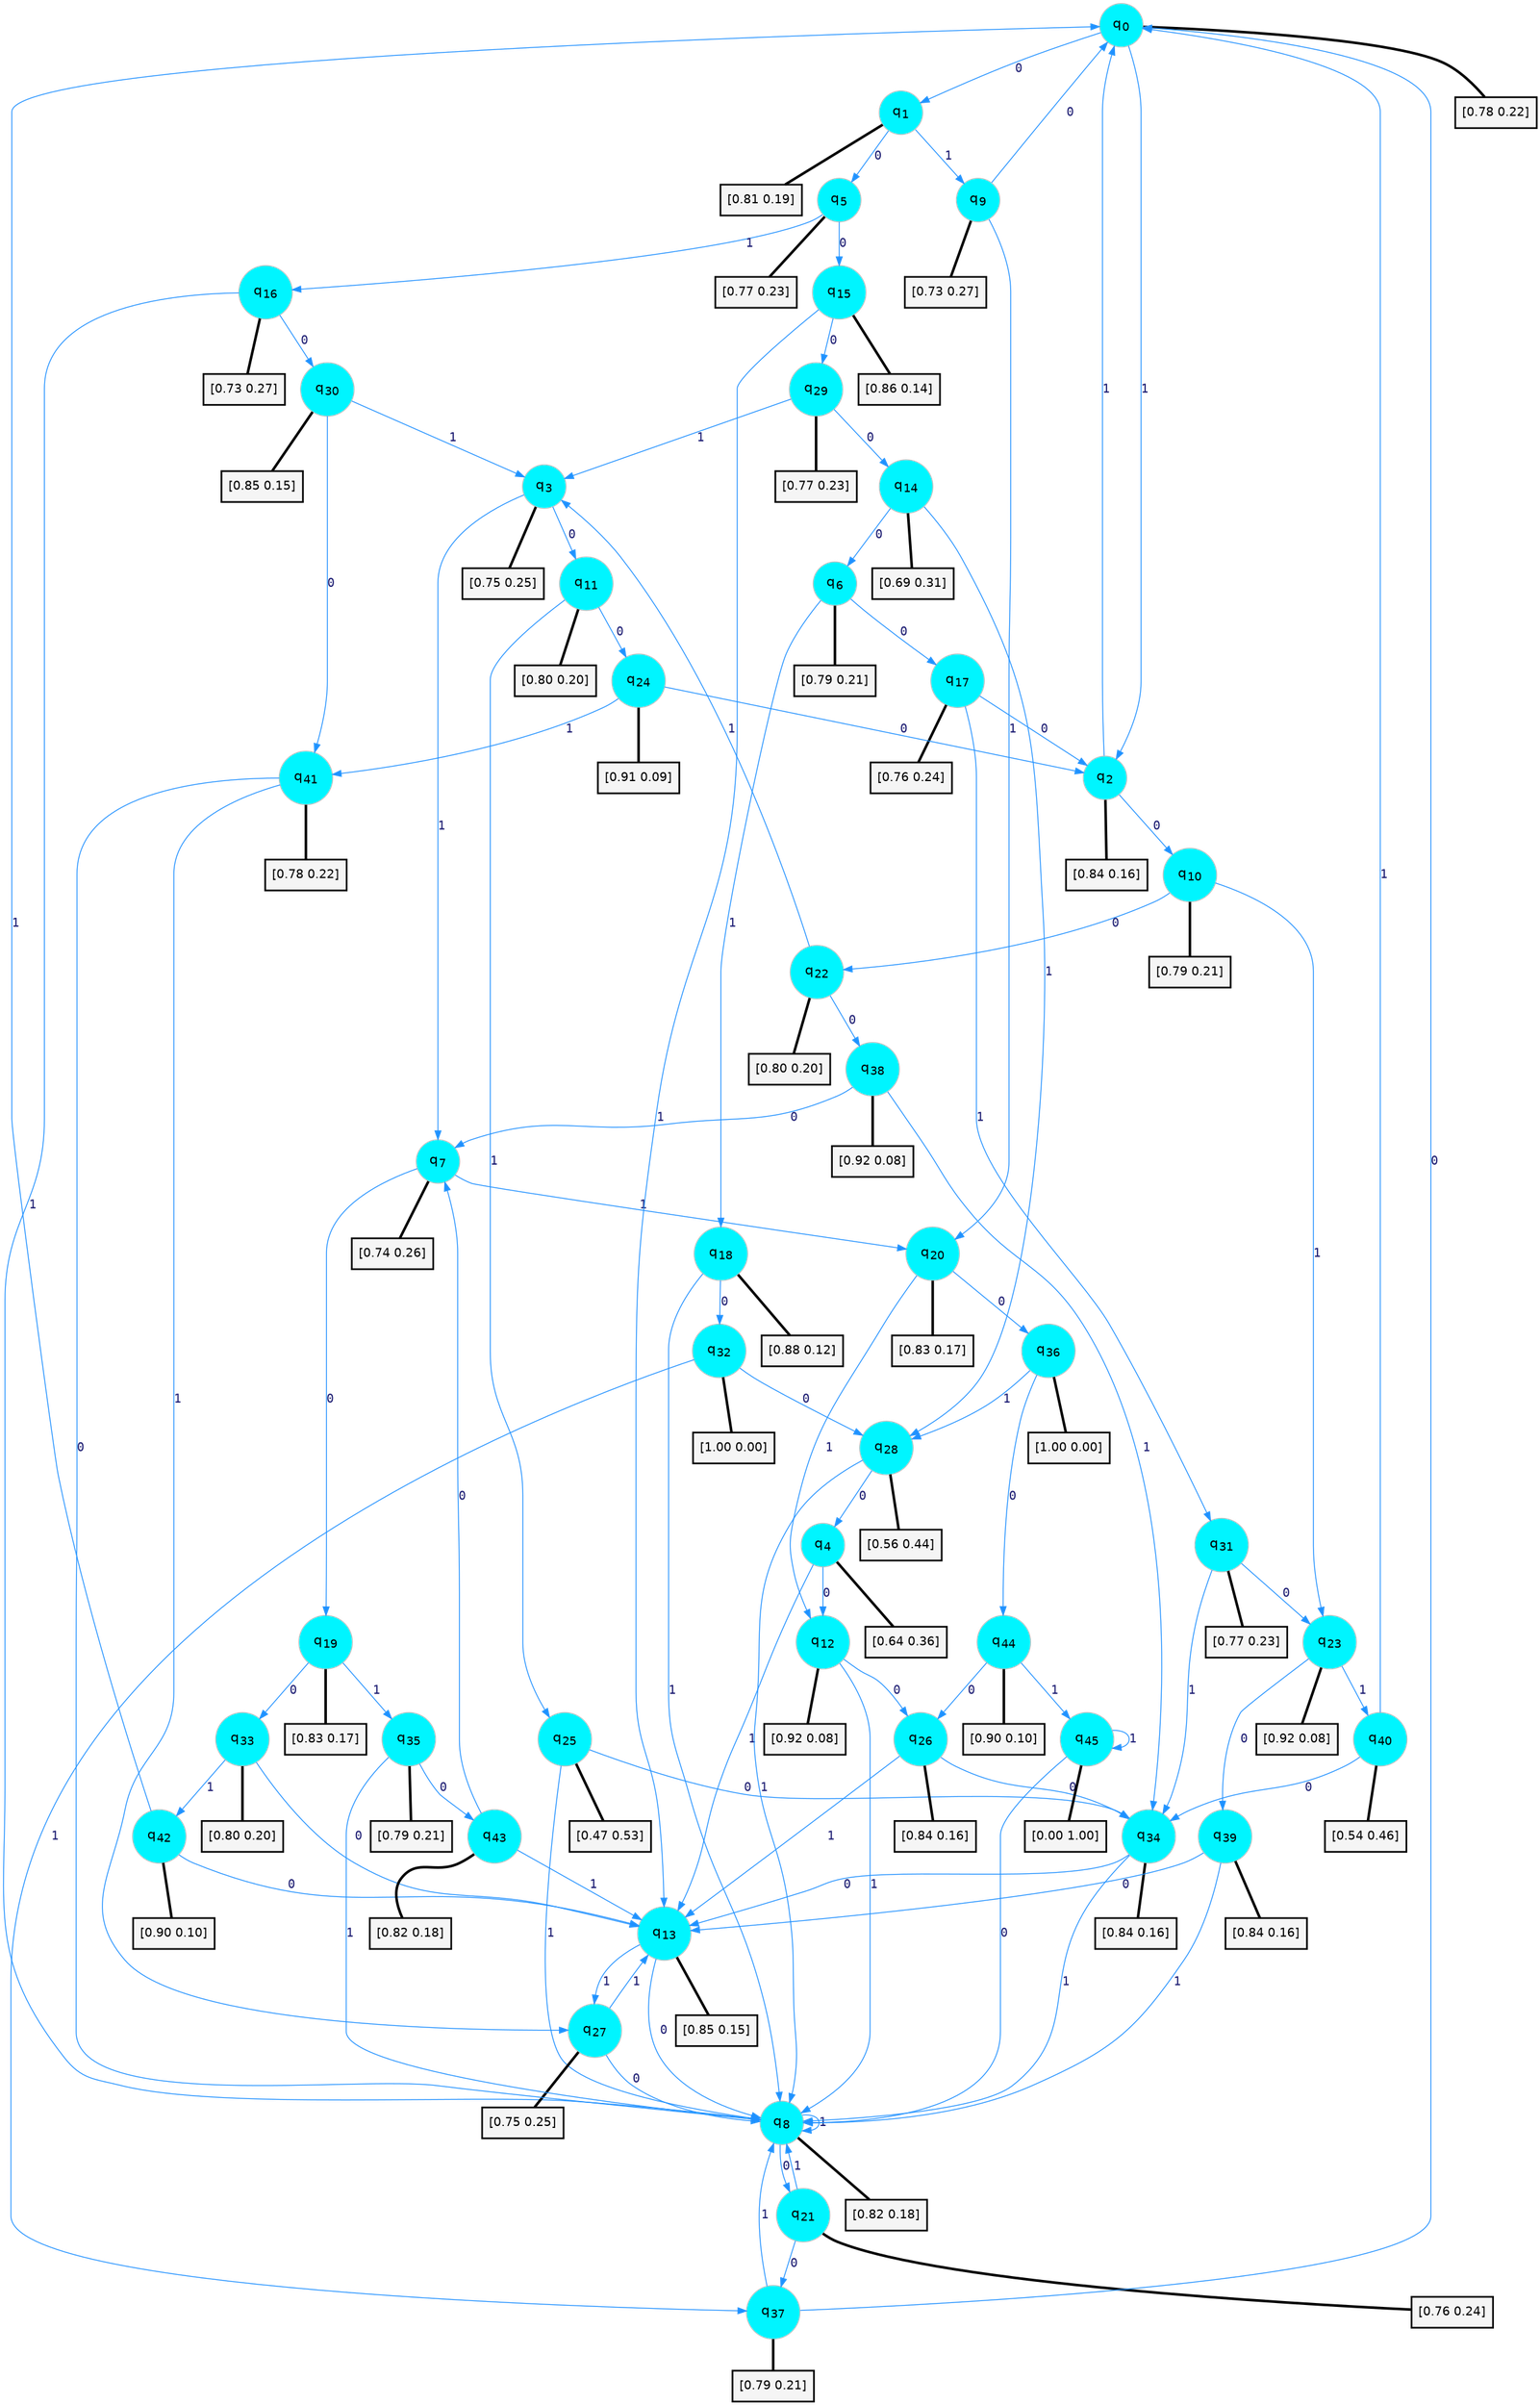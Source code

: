 digraph G {
graph [
bgcolor=transparent, dpi=300, rankdir=TD, size="40,25"];
node [
color=gray, fillcolor=turquoise1, fontcolor=black, fontname=Helvetica, fontsize=16, fontweight=bold, shape=circle, style=filled];
edge [
arrowsize=1, color=dodgerblue1, fontcolor=midnightblue, fontname=courier, fontweight=bold, penwidth=1, style=solid, weight=20];
0[label=<q<SUB>0</SUB>>];
1[label=<q<SUB>1</SUB>>];
2[label=<q<SUB>2</SUB>>];
3[label=<q<SUB>3</SUB>>];
4[label=<q<SUB>4</SUB>>];
5[label=<q<SUB>5</SUB>>];
6[label=<q<SUB>6</SUB>>];
7[label=<q<SUB>7</SUB>>];
8[label=<q<SUB>8</SUB>>];
9[label=<q<SUB>9</SUB>>];
10[label=<q<SUB>10</SUB>>];
11[label=<q<SUB>11</SUB>>];
12[label=<q<SUB>12</SUB>>];
13[label=<q<SUB>13</SUB>>];
14[label=<q<SUB>14</SUB>>];
15[label=<q<SUB>15</SUB>>];
16[label=<q<SUB>16</SUB>>];
17[label=<q<SUB>17</SUB>>];
18[label=<q<SUB>18</SUB>>];
19[label=<q<SUB>19</SUB>>];
20[label=<q<SUB>20</SUB>>];
21[label=<q<SUB>21</SUB>>];
22[label=<q<SUB>22</SUB>>];
23[label=<q<SUB>23</SUB>>];
24[label=<q<SUB>24</SUB>>];
25[label=<q<SUB>25</SUB>>];
26[label=<q<SUB>26</SUB>>];
27[label=<q<SUB>27</SUB>>];
28[label=<q<SUB>28</SUB>>];
29[label=<q<SUB>29</SUB>>];
30[label=<q<SUB>30</SUB>>];
31[label=<q<SUB>31</SUB>>];
32[label=<q<SUB>32</SUB>>];
33[label=<q<SUB>33</SUB>>];
34[label=<q<SUB>34</SUB>>];
35[label=<q<SUB>35</SUB>>];
36[label=<q<SUB>36</SUB>>];
37[label=<q<SUB>37</SUB>>];
38[label=<q<SUB>38</SUB>>];
39[label=<q<SUB>39</SUB>>];
40[label=<q<SUB>40</SUB>>];
41[label=<q<SUB>41</SUB>>];
42[label=<q<SUB>42</SUB>>];
43[label=<q<SUB>43</SUB>>];
44[label=<q<SUB>44</SUB>>];
45[label=<q<SUB>45</SUB>>];
46[label="[0.78 0.22]", shape=box,fontcolor=black, fontname=Helvetica, fontsize=14, penwidth=2, fillcolor=whitesmoke,color=black];
47[label="[0.81 0.19]", shape=box,fontcolor=black, fontname=Helvetica, fontsize=14, penwidth=2, fillcolor=whitesmoke,color=black];
48[label="[0.84 0.16]", shape=box,fontcolor=black, fontname=Helvetica, fontsize=14, penwidth=2, fillcolor=whitesmoke,color=black];
49[label="[0.75 0.25]", shape=box,fontcolor=black, fontname=Helvetica, fontsize=14, penwidth=2, fillcolor=whitesmoke,color=black];
50[label="[0.64 0.36]", shape=box,fontcolor=black, fontname=Helvetica, fontsize=14, penwidth=2, fillcolor=whitesmoke,color=black];
51[label="[0.77 0.23]", shape=box,fontcolor=black, fontname=Helvetica, fontsize=14, penwidth=2, fillcolor=whitesmoke,color=black];
52[label="[0.79 0.21]", shape=box,fontcolor=black, fontname=Helvetica, fontsize=14, penwidth=2, fillcolor=whitesmoke,color=black];
53[label="[0.74 0.26]", shape=box,fontcolor=black, fontname=Helvetica, fontsize=14, penwidth=2, fillcolor=whitesmoke,color=black];
54[label="[0.82 0.18]", shape=box,fontcolor=black, fontname=Helvetica, fontsize=14, penwidth=2, fillcolor=whitesmoke,color=black];
55[label="[0.73 0.27]", shape=box,fontcolor=black, fontname=Helvetica, fontsize=14, penwidth=2, fillcolor=whitesmoke,color=black];
56[label="[0.79 0.21]", shape=box,fontcolor=black, fontname=Helvetica, fontsize=14, penwidth=2, fillcolor=whitesmoke,color=black];
57[label="[0.80 0.20]", shape=box,fontcolor=black, fontname=Helvetica, fontsize=14, penwidth=2, fillcolor=whitesmoke,color=black];
58[label="[0.92 0.08]", shape=box,fontcolor=black, fontname=Helvetica, fontsize=14, penwidth=2, fillcolor=whitesmoke,color=black];
59[label="[0.85 0.15]", shape=box,fontcolor=black, fontname=Helvetica, fontsize=14, penwidth=2, fillcolor=whitesmoke,color=black];
60[label="[0.69 0.31]", shape=box,fontcolor=black, fontname=Helvetica, fontsize=14, penwidth=2, fillcolor=whitesmoke,color=black];
61[label="[0.86 0.14]", shape=box,fontcolor=black, fontname=Helvetica, fontsize=14, penwidth=2, fillcolor=whitesmoke,color=black];
62[label="[0.73 0.27]", shape=box,fontcolor=black, fontname=Helvetica, fontsize=14, penwidth=2, fillcolor=whitesmoke,color=black];
63[label="[0.76 0.24]", shape=box,fontcolor=black, fontname=Helvetica, fontsize=14, penwidth=2, fillcolor=whitesmoke,color=black];
64[label="[0.88 0.12]", shape=box,fontcolor=black, fontname=Helvetica, fontsize=14, penwidth=2, fillcolor=whitesmoke,color=black];
65[label="[0.83 0.17]", shape=box,fontcolor=black, fontname=Helvetica, fontsize=14, penwidth=2, fillcolor=whitesmoke,color=black];
66[label="[0.83 0.17]", shape=box,fontcolor=black, fontname=Helvetica, fontsize=14, penwidth=2, fillcolor=whitesmoke,color=black];
67[label="[0.76 0.24]", shape=box,fontcolor=black, fontname=Helvetica, fontsize=14, penwidth=2, fillcolor=whitesmoke,color=black];
68[label="[0.80 0.20]", shape=box,fontcolor=black, fontname=Helvetica, fontsize=14, penwidth=2, fillcolor=whitesmoke,color=black];
69[label="[0.92 0.08]", shape=box,fontcolor=black, fontname=Helvetica, fontsize=14, penwidth=2, fillcolor=whitesmoke,color=black];
70[label="[0.91 0.09]", shape=box,fontcolor=black, fontname=Helvetica, fontsize=14, penwidth=2, fillcolor=whitesmoke,color=black];
71[label="[0.47 0.53]", shape=box,fontcolor=black, fontname=Helvetica, fontsize=14, penwidth=2, fillcolor=whitesmoke,color=black];
72[label="[0.84 0.16]", shape=box,fontcolor=black, fontname=Helvetica, fontsize=14, penwidth=2, fillcolor=whitesmoke,color=black];
73[label="[0.75 0.25]", shape=box,fontcolor=black, fontname=Helvetica, fontsize=14, penwidth=2, fillcolor=whitesmoke,color=black];
74[label="[0.56 0.44]", shape=box,fontcolor=black, fontname=Helvetica, fontsize=14, penwidth=2, fillcolor=whitesmoke,color=black];
75[label="[0.77 0.23]", shape=box,fontcolor=black, fontname=Helvetica, fontsize=14, penwidth=2, fillcolor=whitesmoke,color=black];
76[label="[0.85 0.15]", shape=box,fontcolor=black, fontname=Helvetica, fontsize=14, penwidth=2, fillcolor=whitesmoke,color=black];
77[label="[0.77 0.23]", shape=box,fontcolor=black, fontname=Helvetica, fontsize=14, penwidth=2, fillcolor=whitesmoke,color=black];
78[label="[1.00 0.00]", shape=box,fontcolor=black, fontname=Helvetica, fontsize=14, penwidth=2, fillcolor=whitesmoke,color=black];
79[label="[0.80 0.20]", shape=box,fontcolor=black, fontname=Helvetica, fontsize=14, penwidth=2, fillcolor=whitesmoke,color=black];
80[label="[0.84 0.16]", shape=box,fontcolor=black, fontname=Helvetica, fontsize=14, penwidth=2, fillcolor=whitesmoke,color=black];
81[label="[0.79 0.21]", shape=box,fontcolor=black, fontname=Helvetica, fontsize=14, penwidth=2, fillcolor=whitesmoke,color=black];
82[label="[1.00 0.00]", shape=box,fontcolor=black, fontname=Helvetica, fontsize=14, penwidth=2, fillcolor=whitesmoke,color=black];
83[label="[0.79 0.21]", shape=box,fontcolor=black, fontname=Helvetica, fontsize=14, penwidth=2, fillcolor=whitesmoke,color=black];
84[label="[0.92 0.08]", shape=box,fontcolor=black, fontname=Helvetica, fontsize=14, penwidth=2, fillcolor=whitesmoke,color=black];
85[label="[0.84 0.16]", shape=box,fontcolor=black, fontname=Helvetica, fontsize=14, penwidth=2, fillcolor=whitesmoke,color=black];
86[label="[0.54 0.46]", shape=box,fontcolor=black, fontname=Helvetica, fontsize=14, penwidth=2, fillcolor=whitesmoke,color=black];
87[label="[0.78 0.22]", shape=box,fontcolor=black, fontname=Helvetica, fontsize=14, penwidth=2, fillcolor=whitesmoke,color=black];
88[label="[0.90 0.10]", shape=box,fontcolor=black, fontname=Helvetica, fontsize=14, penwidth=2, fillcolor=whitesmoke,color=black];
89[label="[0.82 0.18]", shape=box,fontcolor=black, fontname=Helvetica, fontsize=14, penwidth=2, fillcolor=whitesmoke,color=black];
90[label="[0.90 0.10]", shape=box,fontcolor=black, fontname=Helvetica, fontsize=14, penwidth=2, fillcolor=whitesmoke,color=black];
91[label="[0.00 1.00]", shape=box,fontcolor=black, fontname=Helvetica, fontsize=14, penwidth=2, fillcolor=whitesmoke,color=black];
0->1 [label=0];
0->2 [label=1];
0->46 [arrowhead=none, penwidth=3,color=black];
1->5 [label=0];
1->9 [label=1];
1->47 [arrowhead=none, penwidth=3,color=black];
2->10 [label=0];
2->0 [label=1];
2->48 [arrowhead=none, penwidth=3,color=black];
3->11 [label=0];
3->7 [label=1];
3->49 [arrowhead=none, penwidth=3,color=black];
4->12 [label=0];
4->13 [label=1];
4->50 [arrowhead=none, penwidth=3,color=black];
5->15 [label=0];
5->16 [label=1];
5->51 [arrowhead=none, penwidth=3,color=black];
6->17 [label=0];
6->18 [label=1];
6->52 [arrowhead=none, penwidth=3,color=black];
7->19 [label=0];
7->20 [label=1];
7->53 [arrowhead=none, penwidth=3,color=black];
8->21 [label=0];
8->8 [label=1];
8->54 [arrowhead=none, penwidth=3,color=black];
9->0 [label=0];
9->20 [label=1];
9->55 [arrowhead=none, penwidth=3,color=black];
10->22 [label=0];
10->23 [label=1];
10->56 [arrowhead=none, penwidth=3,color=black];
11->24 [label=0];
11->25 [label=1];
11->57 [arrowhead=none, penwidth=3,color=black];
12->26 [label=0];
12->8 [label=1];
12->58 [arrowhead=none, penwidth=3,color=black];
13->8 [label=0];
13->27 [label=1];
13->59 [arrowhead=none, penwidth=3,color=black];
14->6 [label=0];
14->28 [label=1];
14->60 [arrowhead=none, penwidth=3,color=black];
15->29 [label=0];
15->13 [label=1];
15->61 [arrowhead=none, penwidth=3,color=black];
16->30 [label=0];
16->8 [label=1];
16->62 [arrowhead=none, penwidth=3,color=black];
17->2 [label=0];
17->31 [label=1];
17->63 [arrowhead=none, penwidth=3,color=black];
18->32 [label=0];
18->8 [label=1];
18->64 [arrowhead=none, penwidth=3,color=black];
19->33 [label=0];
19->35 [label=1];
19->65 [arrowhead=none, penwidth=3,color=black];
20->36 [label=0];
20->12 [label=1];
20->66 [arrowhead=none, penwidth=3,color=black];
21->37 [label=0];
21->8 [label=1];
21->67 [arrowhead=none, penwidth=3,color=black];
22->38 [label=0];
22->3 [label=1];
22->68 [arrowhead=none, penwidth=3,color=black];
23->39 [label=0];
23->40 [label=1];
23->69 [arrowhead=none, penwidth=3,color=black];
24->2 [label=0];
24->41 [label=1];
24->70 [arrowhead=none, penwidth=3,color=black];
25->34 [label=0];
25->8 [label=1];
25->71 [arrowhead=none, penwidth=3,color=black];
26->34 [label=0];
26->13 [label=1];
26->72 [arrowhead=none, penwidth=3,color=black];
27->8 [label=0];
27->13 [label=1];
27->73 [arrowhead=none, penwidth=3,color=black];
28->4 [label=0];
28->8 [label=1];
28->74 [arrowhead=none, penwidth=3,color=black];
29->14 [label=0];
29->3 [label=1];
29->75 [arrowhead=none, penwidth=3,color=black];
30->41 [label=0];
30->3 [label=1];
30->76 [arrowhead=none, penwidth=3,color=black];
31->23 [label=0];
31->34 [label=1];
31->77 [arrowhead=none, penwidth=3,color=black];
32->28 [label=0];
32->37 [label=1];
32->78 [arrowhead=none, penwidth=3,color=black];
33->13 [label=0];
33->42 [label=1];
33->79 [arrowhead=none, penwidth=3,color=black];
34->13 [label=0];
34->8 [label=1];
34->80 [arrowhead=none, penwidth=3,color=black];
35->43 [label=0];
35->8 [label=1];
35->81 [arrowhead=none, penwidth=3,color=black];
36->44 [label=0];
36->28 [label=1];
36->82 [arrowhead=none, penwidth=3,color=black];
37->0 [label=0];
37->8 [label=1];
37->83 [arrowhead=none, penwidth=3,color=black];
38->7 [label=0];
38->34 [label=1];
38->84 [arrowhead=none, penwidth=3,color=black];
39->13 [label=0];
39->8 [label=1];
39->85 [arrowhead=none, penwidth=3,color=black];
40->34 [label=0];
40->0 [label=1];
40->86 [arrowhead=none, penwidth=3,color=black];
41->8 [label=0];
41->27 [label=1];
41->87 [arrowhead=none, penwidth=3,color=black];
42->13 [label=0];
42->0 [label=1];
42->88 [arrowhead=none, penwidth=3,color=black];
43->7 [label=0];
43->13 [label=1];
43->89 [arrowhead=none, penwidth=3,color=black];
44->26 [label=0];
44->45 [label=1];
44->90 [arrowhead=none, penwidth=3,color=black];
45->8 [label=0];
45->45 [label=1];
45->91 [arrowhead=none, penwidth=3,color=black];
}
